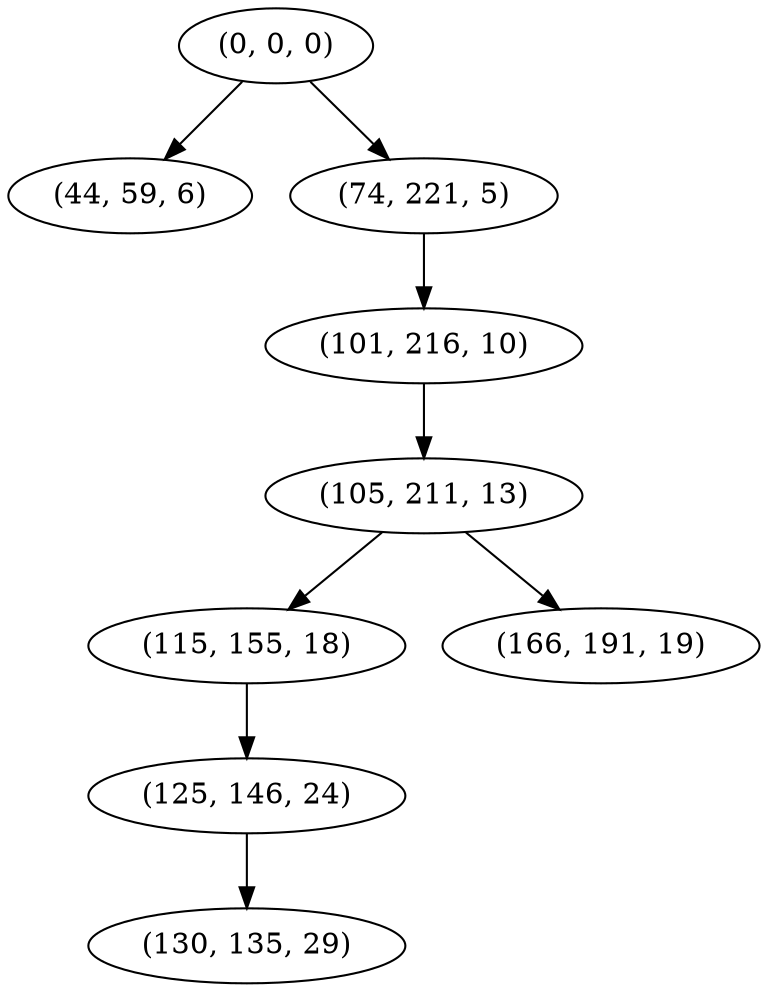 digraph tree {
    "(0, 0, 0)";
    "(44, 59, 6)";
    "(74, 221, 5)";
    "(101, 216, 10)";
    "(105, 211, 13)";
    "(115, 155, 18)";
    "(125, 146, 24)";
    "(130, 135, 29)";
    "(166, 191, 19)";
    "(0, 0, 0)" -> "(44, 59, 6)";
    "(0, 0, 0)" -> "(74, 221, 5)";
    "(74, 221, 5)" -> "(101, 216, 10)";
    "(101, 216, 10)" -> "(105, 211, 13)";
    "(105, 211, 13)" -> "(115, 155, 18)";
    "(105, 211, 13)" -> "(166, 191, 19)";
    "(115, 155, 18)" -> "(125, 146, 24)";
    "(125, 146, 24)" -> "(130, 135, 29)";
}
